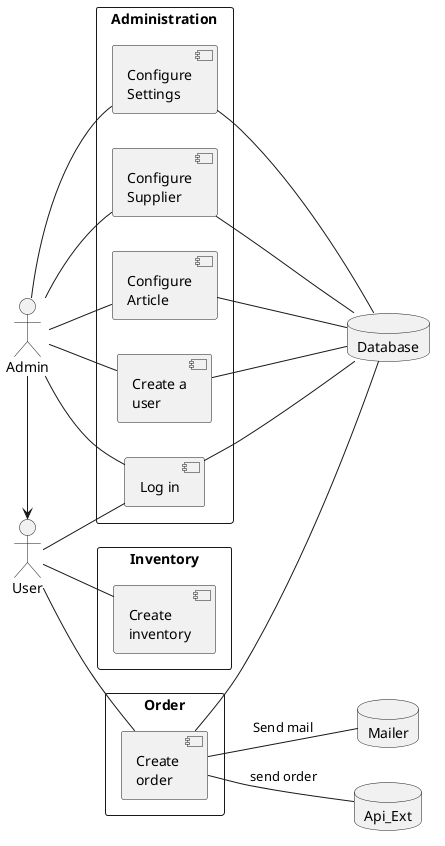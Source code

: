 @startuml
left to right direction
skinparam packageStyle rectangle
actor User
actor Admin
database Database
database Mailer
database Api_Ext

rectangle "Administration" {
	User -- [Log in]
	Admin -- [Log in]
	Admin -- [Create a\nuser]
	[Log in] -- Database
	[Create a\nuser] -- Database
	Admin -- [Configure\nSettings]
	Admin -- [Configure\nSupplier]
	Admin -- [Configure\nArticle]
	[Configure\nSupplier] -- Database
	[Configure\nArticle] -- Database
	[Configure\nSettings] -- Database
}

rectangle "Inventory" {
	User -- [Create \ninventory]
}

rectangle "Order" {
	User -- [Create \norder]
	[Create \norder] -- Database
	[Create \norder] -- Mailer : Send mail
	[Create \norder] -- Api_Ext : send order
}

Admin -> User
@enduml
